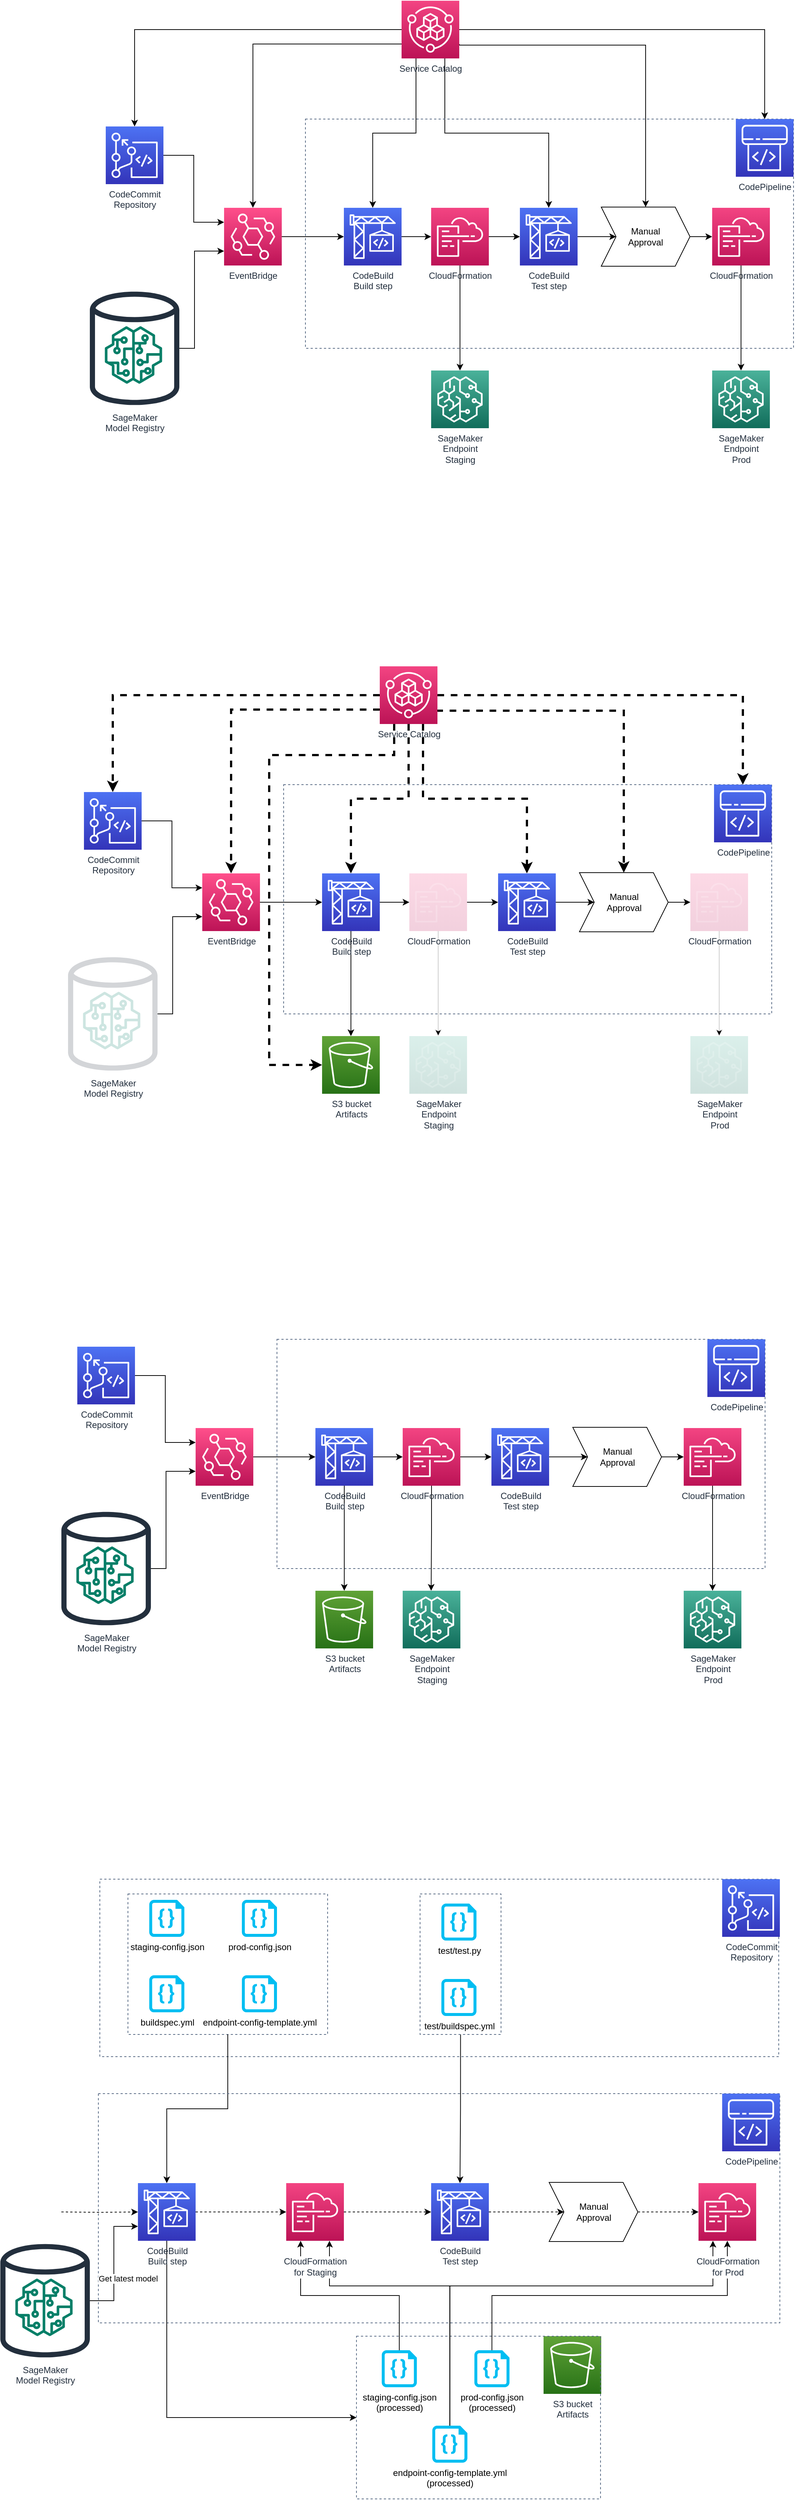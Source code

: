 <mxfile version="15.8.7" type="device"><diagram id="ArWEBw7WCr6PiKj7wO1L" name="Page-1"><mxGraphModel dx="2066" dy="1212" grid="1" gridSize="10" guides="1" tooltips="1" connect="1" arrows="1" fold="1" page="1" pageScale="1" pageWidth="1169" pageHeight="827" math="0" shadow="0"><root><mxCell id="0"/><mxCell id="1" parent="0"/><mxCell id="JREMUKIyCptqQWO65C06-121" value="" style="fillColor=none;strokeColor=#5A6C86;dashed=1;verticalAlign=top;fontStyle=0;fontColor=#5A6C86;" vertex="1" parent="1"><mxGeometry x="152" y="2620" width="918" height="240" as="geometry"/></mxCell><mxCell id="JREMUKIyCptqQWO65C06-132" value="" style="fillColor=none;strokeColor=#5A6C86;dashed=1;verticalAlign=top;fontStyle=0;fontColor=#5A6C86;" vertex="1" parent="1"><mxGeometry x="190" y="2640" width="270" height="190" as="geometry"/></mxCell><mxCell id="JREMUKIyCptqQWO65C06-129" style="edgeStyle=orthogonalEdgeStyle;rounded=0;orthogonalLoop=1;jettySize=auto;html=1;entryX=0.5;entryY=0;entryDx=0;entryDy=0;entryPerimeter=0;strokeWidth=1;exitX=0.5;exitY=1;exitDx=0;exitDy=0;" edge="1" parent="1" source="JREMUKIyCptqQWO65C06-132" target="JREMUKIyCptqQWO65C06-105"><mxGeometry relative="1" as="geometry"><mxPoint x="321.5" y="2770" as="sourcePoint"/></mxGeometry></mxCell><mxCell id="JREMUKIyCptqQWO65C06-101" value="" style="fillColor=none;strokeColor=#5A6C86;dashed=1;verticalAlign=top;fontStyle=0;fontColor=#5A6C86;" vertex="1" parent="1"><mxGeometry x="150" y="2910" width="921.52" height="310" as="geometry"/></mxCell><mxCell id="JREMUKIyCptqQWO65C06-15" style="edgeStyle=orthogonalEdgeStyle;rounded=0;orthogonalLoop=1;jettySize=auto;html=1;" edge="1" parent="1" source="JREMUKIyCptqQWO65C06-1" target="JREMUKIyCptqQWO65C06-2"><mxGeometry relative="1" as="geometry"/></mxCell><mxCell id="JREMUKIyCptqQWO65C06-16" style="edgeStyle=orthogonalEdgeStyle;rounded=0;orthogonalLoop=1;jettySize=auto;html=1;exitX=0;exitY=0.75;exitDx=0;exitDy=0;exitPerimeter=0;" edge="1" parent="1" source="JREMUKIyCptqQWO65C06-1" target="JREMUKIyCptqQWO65C06-3"><mxGeometry relative="1" as="geometry"/></mxCell><mxCell id="JREMUKIyCptqQWO65C06-17" style="edgeStyle=orthogonalEdgeStyle;rounded=0;orthogonalLoop=1;jettySize=auto;html=1;exitX=0.25;exitY=1;exitDx=0;exitDy=0;exitPerimeter=0;" edge="1" parent="1" source="JREMUKIyCptqQWO65C06-1" target="JREMUKIyCptqQWO65C06-6"><mxGeometry relative="1" as="geometry"/></mxCell><mxCell id="JREMUKIyCptqQWO65C06-18" style="edgeStyle=orthogonalEdgeStyle;rounded=0;orthogonalLoop=1;jettySize=auto;html=1;exitX=0.75;exitY=1;exitDx=0;exitDy=0;exitPerimeter=0;" edge="1" parent="1" source="JREMUKIyCptqQWO65C06-1" target="JREMUKIyCptqQWO65C06-14"><mxGeometry relative="1" as="geometry"/></mxCell><mxCell id="JREMUKIyCptqQWO65C06-19" style="edgeStyle=orthogonalEdgeStyle;rounded=0;orthogonalLoop=1;jettySize=auto;html=1;exitX=1;exitY=0.75;exitDx=0;exitDy=0;exitPerimeter=0;" edge="1" parent="1" source="JREMUKIyCptqQWO65C06-1" target="JREMUKIyCptqQWO65C06-8"><mxGeometry relative="1" as="geometry"><Array as="points"><mxPoint x="638" y="140"/><mxPoint x="890" y="140"/></Array></mxGeometry></mxCell><mxCell id="JREMUKIyCptqQWO65C06-21" style="edgeStyle=orthogonalEdgeStyle;rounded=0;orthogonalLoop=1;jettySize=auto;html=1;exitX=1;exitY=0.5;exitDx=0;exitDy=0;exitPerimeter=0;entryX=0.5;entryY=0;entryDx=0;entryDy=0;entryPerimeter=0;" edge="1" parent="1" source="JREMUKIyCptqQWO65C06-1" target="JREMUKIyCptqQWO65C06-5"><mxGeometry relative="1" as="geometry"/></mxCell><mxCell id="JREMUKIyCptqQWO65C06-1" value="Service Catalog" style="sketch=0;points=[[0,0,0],[0.25,0,0],[0.5,0,0],[0.75,0,0],[1,0,0],[0,1,0],[0.25,1,0],[0.5,1,0],[0.75,1,0],[1,1,0],[0,0.25,0],[0,0.5,0],[0,0.75,0],[1,0.25,0],[1,0.5,0],[1,0.75,0]];points=[[0,0,0],[0.25,0,0],[0.5,0,0],[0.75,0,0],[1,0,0],[0,1,0],[0.25,1,0],[0.5,1,0],[0.75,1,0],[1,1,0],[0,0.25,0],[0,0.5,0],[0,0.75,0],[1,0.25,0],[1,0.5,0],[1,0.75,0]];outlineConnect=0;fontColor=#232F3E;gradientColor=#F34482;gradientDirection=north;fillColor=#BC1356;strokeColor=#ffffff;dashed=0;verticalLabelPosition=bottom;verticalAlign=top;align=center;html=1;fontSize=12;fontStyle=0;aspect=fixed;shape=mxgraph.aws4.resourceIcon;resIcon=mxgraph.aws4.service_catalog;" vertex="1" parent="1"><mxGeometry x="560" y="80" width="78" height="78" as="geometry"/></mxCell><mxCell id="JREMUKIyCptqQWO65C06-22" style="edgeStyle=orthogonalEdgeStyle;rounded=0;orthogonalLoop=1;jettySize=auto;html=1;entryX=0;entryY=0.25;entryDx=0;entryDy=0;entryPerimeter=0;" edge="1" parent="1" source="JREMUKIyCptqQWO65C06-2" target="JREMUKIyCptqQWO65C06-3"><mxGeometry relative="1" as="geometry"/></mxCell><mxCell id="JREMUKIyCptqQWO65C06-2" value="CodeCommit&lt;br&gt;Repository&lt;br&gt;" style="sketch=0;points=[[0,0,0],[0.25,0,0],[0.5,0,0],[0.75,0,0],[1,0,0],[0,1,0],[0.25,1,0],[0.5,1,0],[0.75,1,0],[1,1,0],[0,0.25,0],[0,0.5,0],[0,0.75,0],[1,0.25,0],[1,0.5,0],[1,0.75,0]];outlineConnect=0;fontColor=#232F3E;gradientColor=#4D72F3;gradientDirection=north;fillColor=#3334B9;strokeColor=#ffffff;dashed=0;verticalLabelPosition=bottom;verticalAlign=top;align=center;html=1;fontSize=12;fontStyle=0;aspect=fixed;shape=mxgraph.aws4.resourceIcon;resIcon=mxgraph.aws4.codecommit;" vertex="1" parent="1"><mxGeometry x="160" y="250" width="78" height="78" as="geometry"/></mxCell><mxCell id="JREMUKIyCptqQWO65C06-24" style="edgeStyle=orthogonalEdgeStyle;rounded=0;orthogonalLoop=1;jettySize=auto;html=1;" edge="1" parent="1" source="JREMUKIyCptqQWO65C06-3" target="JREMUKIyCptqQWO65C06-6"><mxGeometry relative="1" as="geometry"/></mxCell><mxCell id="JREMUKIyCptqQWO65C06-3" value="EventBridge" style="sketch=0;points=[[0,0,0],[0.25,0,0],[0.5,0,0],[0.75,0,0],[1,0,0],[0,1,0],[0.25,1,0],[0.5,1,0],[0.75,1,0],[1,1,0],[0,0.25,0],[0,0.5,0],[0,0.75,0],[1,0.25,0],[1,0.5,0],[1,0.75,0]];outlineConnect=0;fontColor=#232F3E;gradientColor=#FF4F8B;gradientDirection=north;fillColor=#BC1356;strokeColor=#ffffff;dashed=0;verticalLabelPosition=bottom;verticalAlign=top;align=center;html=1;fontSize=12;fontStyle=0;aspect=fixed;shape=mxgraph.aws4.resourceIcon;resIcon=mxgraph.aws4.eventbridge;" vertex="1" parent="1"><mxGeometry x="320" y="360" width="78" height="78" as="geometry"/></mxCell><mxCell id="JREMUKIyCptqQWO65C06-4" value="" style="fillColor=none;strokeColor=#5A6C86;dashed=1;verticalAlign=top;fontStyle=0;fontColor=#5A6C86;" vertex="1" parent="1"><mxGeometry x="430" y="240" width="660" height="310" as="geometry"/></mxCell><mxCell id="JREMUKIyCptqQWO65C06-5" value="CodePipeline" style="sketch=0;points=[[0,0,0],[0.25,0,0],[0.5,0,0],[0.75,0,0],[1,0,0],[0,1,0],[0.25,1,0],[0.5,1,0],[0.75,1,0],[1,1,0],[0,0.25,0],[0,0.5,0],[0,0.75,0],[1,0.25,0],[1,0.5,0],[1,0.75,0]];outlineConnect=0;fontColor=#232F3E;gradientColor=#4D72F3;gradientDirection=north;fillColor=#3334B9;strokeColor=#ffffff;dashed=0;verticalLabelPosition=bottom;verticalAlign=top;align=center;html=1;fontSize=12;fontStyle=0;aspect=fixed;shape=mxgraph.aws4.resourceIcon;resIcon=mxgraph.aws4.codepipeline;" vertex="1" parent="1"><mxGeometry x="1012" y="240" width="78" height="78" as="geometry"/></mxCell><mxCell id="JREMUKIyCptqQWO65C06-25" style="edgeStyle=orthogonalEdgeStyle;rounded=0;orthogonalLoop=1;jettySize=auto;html=1;exitX=1;exitY=0.5;exitDx=0;exitDy=0;exitPerimeter=0;entryX=0;entryY=0.5;entryDx=0;entryDy=0;entryPerimeter=0;" edge="1" parent="1" source="JREMUKIyCptqQWO65C06-6" target="JREMUKIyCptqQWO65C06-7"><mxGeometry relative="1" as="geometry"/></mxCell><mxCell id="JREMUKIyCptqQWO65C06-6" value="CodeBuild&lt;br&gt;Build step" style="sketch=0;points=[[0,0,0],[0.25,0,0],[0.5,0,0],[0.75,0,0],[1,0,0],[0,1,0],[0.25,1,0],[0.5,1,0],[0.75,1,0],[1,1,0],[0,0.25,0],[0,0.5,0],[0,0.75,0],[1,0.25,0],[1,0.5,0],[1,0.75,0]];outlineConnect=0;fontColor=#232F3E;gradientColor=#4D72F3;gradientDirection=north;fillColor=#3334B9;strokeColor=#ffffff;dashed=0;verticalLabelPosition=bottom;verticalAlign=top;align=center;html=1;fontSize=12;fontStyle=0;aspect=fixed;shape=mxgraph.aws4.resourceIcon;resIcon=mxgraph.aws4.codebuild;" vertex="1" parent="1"><mxGeometry x="482" y="360" width="78" height="78" as="geometry"/></mxCell><mxCell id="JREMUKIyCptqQWO65C06-26" style="edgeStyle=orthogonalEdgeStyle;rounded=0;orthogonalLoop=1;jettySize=auto;html=1;" edge="1" parent="1" source="JREMUKIyCptqQWO65C06-7" target="JREMUKIyCptqQWO65C06-14"><mxGeometry relative="1" as="geometry"/></mxCell><mxCell id="JREMUKIyCptqQWO65C06-29" style="edgeStyle=orthogonalEdgeStyle;rounded=0;orthogonalLoop=1;jettySize=auto;html=1;" edge="1" parent="1" source="JREMUKIyCptqQWO65C06-7" target="JREMUKIyCptqQWO65C06-10"><mxGeometry relative="1" as="geometry"/></mxCell><mxCell id="JREMUKIyCptqQWO65C06-7" value="CloudFormation" style="sketch=0;points=[[0,0,0],[0.25,0,0],[0.5,0,0],[0.75,0,0],[1,0,0],[0,1,0],[0.25,1,0],[0.5,1,0],[0.75,1,0],[1,1,0],[0,0.25,0],[0,0.5,0],[0,0.75,0],[1,0.25,0],[1,0.5,0],[1,0.75,0]];points=[[0,0,0],[0.25,0,0],[0.5,0,0],[0.75,0,0],[1,0,0],[0,1,0],[0.25,1,0],[0.5,1,0],[0.75,1,0],[1,1,0],[0,0.25,0],[0,0.5,0],[0,0.75,0],[1,0.25,0],[1,0.5,0],[1,0.75,0]];outlineConnect=0;fontColor=#232F3E;gradientColor=#F34482;gradientDirection=north;fillColor=#BC1356;strokeColor=#ffffff;dashed=0;verticalLabelPosition=bottom;verticalAlign=top;align=center;html=1;fontSize=12;fontStyle=0;aspect=fixed;shape=mxgraph.aws4.resourceIcon;resIcon=mxgraph.aws4.cloudformation;" vertex="1" parent="1"><mxGeometry x="600" y="360" width="78" height="78" as="geometry"/></mxCell><mxCell id="JREMUKIyCptqQWO65C06-28" style="edgeStyle=orthogonalEdgeStyle;rounded=0;orthogonalLoop=1;jettySize=auto;html=1;exitX=1;exitY=0.5;exitDx=0;exitDy=0;" edge="1" parent="1" source="JREMUKIyCptqQWO65C06-8" target="JREMUKIyCptqQWO65C06-9"><mxGeometry relative="1" as="geometry"/></mxCell><mxCell id="JREMUKIyCptqQWO65C06-8" value="Manual&lt;br&gt;Approval" style="shape=step;perimeter=stepPerimeter;whiteSpace=wrap;html=1;fixedSize=1;" vertex="1" parent="1"><mxGeometry x="830" y="359" width="120" height="80" as="geometry"/></mxCell><mxCell id="JREMUKIyCptqQWO65C06-30" style="edgeStyle=orthogonalEdgeStyle;rounded=0;orthogonalLoop=1;jettySize=auto;html=1;exitX=0.5;exitY=1;exitDx=0;exitDy=0;exitPerimeter=0;" edge="1" parent="1" source="JREMUKIyCptqQWO65C06-9" target="JREMUKIyCptqQWO65C06-11"><mxGeometry relative="1" as="geometry"/></mxCell><mxCell id="JREMUKIyCptqQWO65C06-9" value="CloudFormation" style="sketch=0;points=[[0,0,0],[0.25,0,0],[0.5,0,0],[0.75,0,0],[1,0,0],[0,1,0],[0.25,1,0],[0.5,1,0],[0.75,1,0],[1,1,0],[0,0.25,0],[0,0.5,0],[0,0.75,0],[1,0.25,0],[1,0.5,0],[1,0.75,0]];points=[[0,0,0],[0.25,0,0],[0.5,0,0],[0.75,0,0],[1,0,0],[0,1,0],[0.25,1,0],[0.5,1,0],[0.75,1,0],[1,1,0],[0,0.25,0],[0,0.5,0],[0,0.75,0],[1,0.25,0],[1,0.5,0],[1,0.75,0]];outlineConnect=0;fontColor=#232F3E;gradientColor=#F34482;gradientDirection=north;fillColor=#BC1356;strokeColor=#ffffff;dashed=0;verticalLabelPosition=bottom;verticalAlign=top;align=center;html=1;fontSize=12;fontStyle=0;aspect=fixed;shape=mxgraph.aws4.resourceIcon;resIcon=mxgraph.aws4.cloudformation;" vertex="1" parent="1"><mxGeometry x="980" y="360" width="78" height="78" as="geometry"/></mxCell><mxCell id="JREMUKIyCptqQWO65C06-10" value="SageMaker&lt;br&gt;Endpoint&lt;br&gt;Staging" style="sketch=0;points=[[0,0,0],[0.25,0,0],[0.5,0,0],[0.75,0,0],[1,0,0],[0,1,0],[0.25,1,0],[0.5,1,0],[0.75,1,0],[1,1,0],[0,0.25,0],[0,0.5,0],[0,0.75,0],[1,0.25,0],[1,0.5,0],[1,0.75,0]];outlineConnect=0;fontColor=#232F3E;gradientColor=#4AB29A;gradientDirection=north;fillColor=#116D5B;strokeColor=#ffffff;dashed=0;verticalLabelPosition=bottom;verticalAlign=top;align=center;html=1;fontSize=12;fontStyle=0;aspect=fixed;shape=mxgraph.aws4.resourceIcon;resIcon=mxgraph.aws4.sagemaker;" vertex="1" parent="1"><mxGeometry x="600" y="580" width="78" height="78" as="geometry"/></mxCell><mxCell id="JREMUKIyCptqQWO65C06-11" value="SageMaker&lt;br&gt;Endpoint&lt;br&gt;Prod" style="sketch=0;points=[[0,0,0],[0.25,0,0],[0.5,0,0],[0.75,0,0],[1,0,0],[0,1,0],[0.25,1,0],[0.5,1,0],[0.75,1,0],[1,1,0],[0,0.25,0],[0,0.5,0],[0,0.75,0],[1,0.25,0],[1,0.5,0],[1,0.75,0]];outlineConnect=0;fontColor=#232F3E;gradientColor=#4AB29A;gradientDirection=north;fillColor=#116D5B;strokeColor=#ffffff;dashed=0;verticalLabelPosition=bottom;verticalAlign=top;align=center;html=1;fontSize=12;fontStyle=0;aspect=fixed;shape=mxgraph.aws4.resourceIcon;resIcon=mxgraph.aws4.sagemaker;" vertex="1" parent="1"><mxGeometry x="980" y="580" width="78" height="78" as="geometry"/></mxCell><mxCell id="JREMUKIyCptqQWO65C06-23" style="edgeStyle=orthogonalEdgeStyle;rounded=0;orthogonalLoop=1;jettySize=auto;html=1;entryX=0;entryY=0.75;entryDx=0;entryDy=0;entryPerimeter=0;" edge="1" parent="1" source="JREMUKIyCptqQWO65C06-12" target="JREMUKIyCptqQWO65C06-3"><mxGeometry relative="1" as="geometry"><Array as="points"><mxPoint x="280" y="550"/><mxPoint x="280" y="419"/></Array></mxGeometry></mxCell><mxCell id="JREMUKIyCptqQWO65C06-12" value="SageMaker&lt;br&gt;Model Registry" style="sketch=0;outlineConnect=0;fontColor=#232F3E;gradientColor=none;fillColor=#232F3D;strokeColor=none;dashed=0;verticalLabelPosition=bottom;verticalAlign=top;align=center;html=1;fontSize=12;fontStyle=0;aspect=fixed;pointerEvents=1;shape=mxgraph.aws4.generic_database;" vertex="1" parent="1"><mxGeometry x="138.48" y="470" width="121.03" height="160" as="geometry"/></mxCell><mxCell id="JREMUKIyCptqQWO65C06-13" value="" style="sketch=0;outlineConnect=0;fontColor=#232F3E;gradientColor=none;fillColor=#067F68;strokeColor=none;dashed=0;verticalLabelPosition=bottom;verticalAlign=top;align=center;html=1;fontSize=12;fontStyle=0;aspect=fixed;pointerEvents=1;shape=mxgraph.aws4.sagemaker_model;" vertex="1" parent="1"><mxGeometry x="158.48" y="520" width="78" height="78" as="geometry"/></mxCell><mxCell id="JREMUKIyCptqQWO65C06-27" style="edgeStyle=orthogonalEdgeStyle;rounded=0;orthogonalLoop=1;jettySize=auto;html=1;" edge="1" parent="1" source="JREMUKIyCptqQWO65C06-14" target="JREMUKIyCptqQWO65C06-8"><mxGeometry relative="1" as="geometry"/></mxCell><mxCell id="JREMUKIyCptqQWO65C06-14" value="CodeBuild&lt;br&gt;Test step" style="sketch=0;points=[[0,0,0],[0.25,0,0],[0.5,0,0],[0.75,0,0],[1,0,0],[0,1,0],[0.25,1,0],[0.5,1,0],[0.75,1,0],[1,1,0],[0,0.25,0],[0,0.5,0],[0,0.75,0],[1,0.25,0],[1,0.5,0],[1,0.75,0]];outlineConnect=0;fontColor=#232F3E;gradientColor=#4D72F3;gradientDirection=north;fillColor=#3334B9;strokeColor=#ffffff;dashed=0;verticalLabelPosition=bottom;verticalAlign=top;align=center;html=1;fontSize=12;fontStyle=0;aspect=fixed;shape=mxgraph.aws4.resourceIcon;resIcon=mxgraph.aws4.codebuild;" vertex="1" parent="1"><mxGeometry x="720" y="360" width="78" height="78" as="geometry"/></mxCell><mxCell id="JREMUKIyCptqQWO65C06-31" style="edgeStyle=orthogonalEdgeStyle;rounded=0;orthogonalLoop=1;jettySize=auto;html=1;dashed=1;strokeWidth=3;" edge="1" parent="1" source="JREMUKIyCptqQWO65C06-37" target="JREMUKIyCptqQWO65C06-39"><mxGeometry relative="1" as="geometry"/></mxCell><mxCell id="JREMUKIyCptqQWO65C06-32" style="edgeStyle=orthogonalEdgeStyle;rounded=0;orthogonalLoop=1;jettySize=auto;html=1;exitX=0;exitY=0.75;exitDx=0;exitDy=0;exitPerimeter=0;dashed=1;strokeWidth=3;" edge="1" parent="1" source="JREMUKIyCptqQWO65C06-37" target="JREMUKIyCptqQWO65C06-41"><mxGeometry relative="1" as="geometry"/></mxCell><mxCell id="JREMUKIyCptqQWO65C06-33" style="edgeStyle=orthogonalEdgeStyle;rounded=0;orthogonalLoop=1;jettySize=auto;html=1;exitX=0.5;exitY=1;exitDx=0;exitDy=0;exitPerimeter=0;dashed=1;strokeWidth=3;" edge="1" parent="1" source="JREMUKIyCptqQWO65C06-37" target="JREMUKIyCptqQWO65C06-45"><mxGeometry relative="1" as="geometry"/></mxCell><mxCell id="JREMUKIyCptqQWO65C06-34" style="edgeStyle=orthogonalEdgeStyle;rounded=0;orthogonalLoop=1;jettySize=auto;html=1;exitX=0.75;exitY=1;exitDx=0;exitDy=0;exitPerimeter=0;dashed=1;strokeWidth=3;" edge="1" parent="1" source="JREMUKIyCptqQWO65C06-37" target="JREMUKIyCptqQWO65C06-59"><mxGeometry relative="1" as="geometry"/></mxCell><mxCell id="JREMUKIyCptqQWO65C06-35" style="edgeStyle=orthogonalEdgeStyle;rounded=0;orthogonalLoop=1;jettySize=auto;html=1;exitX=1;exitY=0.75;exitDx=0;exitDy=0;exitPerimeter=0;dashed=1;strokeWidth=3;" edge="1" parent="1" source="JREMUKIyCptqQWO65C06-37" target="JREMUKIyCptqQWO65C06-50"><mxGeometry relative="1" as="geometry"><Array as="points"><mxPoint x="608.52" y="1040"/><mxPoint x="860.52" y="1040"/></Array></mxGeometry></mxCell><mxCell id="JREMUKIyCptqQWO65C06-36" style="edgeStyle=orthogonalEdgeStyle;rounded=0;orthogonalLoop=1;jettySize=auto;html=1;exitX=1;exitY=0.5;exitDx=0;exitDy=0;exitPerimeter=0;entryX=0.5;entryY=0;entryDx=0;entryDy=0;entryPerimeter=0;dashed=1;strokeWidth=3;" edge="1" parent="1" source="JREMUKIyCptqQWO65C06-37" target="JREMUKIyCptqQWO65C06-43"><mxGeometry relative="1" as="geometry"/></mxCell><mxCell id="JREMUKIyCptqQWO65C06-61" style="edgeStyle=orthogonalEdgeStyle;rounded=0;orthogonalLoop=1;jettySize=auto;html=1;exitX=0.25;exitY=1;exitDx=0;exitDy=0;exitPerimeter=0;entryX=0;entryY=0.5;entryDx=0;entryDy=0;entryPerimeter=0;dashed=1;strokeWidth=3;" edge="1" parent="1" source="JREMUKIyCptqQWO65C06-37" target="JREMUKIyCptqQWO65C06-60"><mxGeometry relative="1" as="geometry"><Array as="points"><mxPoint x="550" y="1100"/><mxPoint x="381" y="1100"/><mxPoint x="381" y="1519"/></Array></mxGeometry></mxCell><mxCell id="JREMUKIyCptqQWO65C06-37" value="Service Catalog" style="sketch=0;points=[[0,0,0],[0.25,0,0],[0.5,0,0],[0.75,0,0],[1,0,0],[0,1,0],[0.25,1,0],[0.5,1,0],[0.75,1,0],[1,1,0],[0,0.25,0],[0,0.5,0],[0,0.75,0],[1,0.25,0],[1,0.5,0],[1,0.75,0]];points=[[0,0,0],[0.25,0,0],[0.5,0,0],[0.75,0,0],[1,0,0],[0,1,0],[0.25,1,0],[0.5,1,0],[0.75,1,0],[1,1,0],[0,0.25,0],[0,0.5,0],[0,0.75,0],[1,0.25,0],[1,0.5,0],[1,0.75,0]];outlineConnect=0;fontColor=#232F3E;gradientColor=#F34482;gradientDirection=north;fillColor=#BC1356;strokeColor=#ffffff;dashed=0;verticalLabelPosition=bottom;verticalAlign=top;align=center;html=1;fontSize=12;fontStyle=0;aspect=fixed;shape=mxgraph.aws4.resourceIcon;resIcon=mxgraph.aws4.service_catalog;" vertex="1" parent="1"><mxGeometry x="530.52" y="980" width="78" height="78" as="geometry"/></mxCell><mxCell id="JREMUKIyCptqQWO65C06-38" style="edgeStyle=orthogonalEdgeStyle;rounded=0;orthogonalLoop=1;jettySize=auto;html=1;entryX=0;entryY=0.25;entryDx=0;entryDy=0;entryPerimeter=0;" edge="1" parent="1" source="JREMUKIyCptqQWO65C06-39" target="JREMUKIyCptqQWO65C06-41"><mxGeometry relative="1" as="geometry"/></mxCell><mxCell id="JREMUKIyCptqQWO65C06-39" value="CodeCommit&lt;br&gt;Repository&lt;br&gt;" style="sketch=0;points=[[0,0,0],[0.25,0,0],[0.5,0,0],[0.75,0,0],[1,0,0],[0,1,0],[0.25,1,0],[0.5,1,0],[0.75,1,0],[1,1,0],[0,0.25,0],[0,0.5,0],[0,0.75,0],[1,0.25,0],[1,0.5,0],[1,0.75,0]];outlineConnect=0;fontColor=#232F3E;gradientColor=#4D72F3;gradientDirection=north;fillColor=#3334B9;strokeColor=#ffffff;dashed=0;verticalLabelPosition=bottom;verticalAlign=top;align=center;html=1;fontSize=12;fontStyle=0;aspect=fixed;shape=mxgraph.aws4.resourceIcon;resIcon=mxgraph.aws4.codecommit;" vertex="1" parent="1"><mxGeometry x="130.52" y="1150" width="78" height="78" as="geometry"/></mxCell><mxCell id="JREMUKIyCptqQWO65C06-40" style="edgeStyle=orthogonalEdgeStyle;rounded=0;orthogonalLoop=1;jettySize=auto;html=1;" edge="1" parent="1" source="JREMUKIyCptqQWO65C06-41" target="JREMUKIyCptqQWO65C06-45"><mxGeometry relative="1" as="geometry"/></mxCell><mxCell id="JREMUKIyCptqQWO65C06-41" value="EventBridge" style="sketch=0;points=[[0,0,0],[0.25,0,0],[0.5,0,0],[0.75,0,0],[1,0,0],[0,1,0],[0.25,1,0],[0.5,1,0],[0.75,1,0],[1,1,0],[0,0.25,0],[0,0.5,0],[0,0.75,0],[1,0.25,0],[1,0.5,0],[1,0.75,0]];outlineConnect=0;fontColor=#232F3E;gradientColor=#FF4F8B;gradientDirection=north;fillColor=#BC1356;strokeColor=#ffffff;dashed=0;verticalLabelPosition=bottom;verticalAlign=top;align=center;html=1;fontSize=12;fontStyle=0;aspect=fixed;shape=mxgraph.aws4.resourceIcon;resIcon=mxgraph.aws4.eventbridge;" vertex="1" parent="1"><mxGeometry x="290.52" y="1260" width="78" height="78" as="geometry"/></mxCell><mxCell id="JREMUKIyCptqQWO65C06-42" value="" style="fillColor=none;strokeColor=#5A6C86;dashed=1;verticalAlign=top;fontStyle=0;fontColor=#5A6C86;" vertex="1" parent="1"><mxGeometry x="400.52" y="1140" width="660" height="310" as="geometry"/></mxCell><mxCell id="JREMUKIyCptqQWO65C06-43" value="CodePipeline" style="sketch=0;points=[[0,0,0],[0.25,0,0],[0.5,0,0],[0.75,0,0],[1,0,0],[0,1,0],[0.25,1,0],[0.5,1,0],[0.75,1,0],[1,1,0],[0,0.25,0],[0,0.5,0],[0,0.75,0],[1,0.25,0],[1,0.5,0],[1,0.75,0]];outlineConnect=0;fontColor=#232F3E;gradientColor=#4D72F3;gradientDirection=north;fillColor=#3334B9;strokeColor=#ffffff;dashed=0;verticalLabelPosition=bottom;verticalAlign=top;align=center;html=1;fontSize=12;fontStyle=0;aspect=fixed;shape=mxgraph.aws4.resourceIcon;resIcon=mxgraph.aws4.codepipeline;" vertex="1" parent="1"><mxGeometry x="982.52" y="1140" width="78" height="78" as="geometry"/></mxCell><mxCell id="JREMUKIyCptqQWO65C06-44" style="edgeStyle=orthogonalEdgeStyle;rounded=0;orthogonalLoop=1;jettySize=auto;html=1;exitX=1;exitY=0.5;exitDx=0;exitDy=0;exitPerimeter=0;entryX=0;entryY=0.5;entryDx=0;entryDy=0;entryPerimeter=0;" edge="1" parent="1" source="JREMUKIyCptqQWO65C06-45" target="JREMUKIyCptqQWO65C06-48"><mxGeometry relative="1" as="geometry"/></mxCell><mxCell id="JREMUKIyCptqQWO65C06-62" style="edgeStyle=orthogonalEdgeStyle;rounded=0;orthogonalLoop=1;jettySize=auto;html=1;exitX=0.5;exitY=1;exitDx=0;exitDy=0;exitPerimeter=0;strokeWidth=1;" edge="1" parent="1" source="JREMUKIyCptqQWO65C06-45" target="JREMUKIyCptqQWO65C06-60"><mxGeometry relative="1" as="geometry"/></mxCell><mxCell id="JREMUKIyCptqQWO65C06-45" value="CodeBuild&lt;br&gt;Build step" style="sketch=0;points=[[0,0,0],[0.25,0,0],[0.5,0,0],[0.75,0,0],[1,0,0],[0,1,0],[0.25,1,0],[0.5,1,0],[0.75,1,0],[1,1,0],[0,0.25,0],[0,0.5,0],[0,0.75,0],[1,0.25,0],[1,0.5,0],[1,0.75,0]];outlineConnect=0;fontColor=#232F3E;gradientColor=#4D72F3;gradientDirection=north;fillColor=#3334B9;strokeColor=#ffffff;dashed=0;verticalLabelPosition=bottom;verticalAlign=top;align=center;html=1;fontSize=12;fontStyle=0;aspect=fixed;shape=mxgraph.aws4.resourceIcon;resIcon=mxgraph.aws4.codebuild;" vertex="1" parent="1"><mxGeometry x="452.52" y="1260" width="78" height="78" as="geometry"/></mxCell><mxCell id="JREMUKIyCptqQWO65C06-46" style="edgeStyle=orthogonalEdgeStyle;rounded=0;orthogonalLoop=1;jettySize=auto;html=1;" edge="1" parent="1" source="JREMUKIyCptqQWO65C06-48" target="JREMUKIyCptqQWO65C06-59"><mxGeometry relative="1" as="geometry"/></mxCell><mxCell id="JREMUKIyCptqQWO65C06-47" style="edgeStyle=orthogonalEdgeStyle;rounded=0;orthogonalLoop=1;jettySize=auto;html=1;fillOpacity=100;strokeOpacity=20;" edge="1" parent="1" source="JREMUKIyCptqQWO65C06-48" target="JREMUKIyCptqQWO65C06-53"><mxGeometry relative="1" as="geometry"/></mxCell><mxCell id="JREMUKIyCptqQWO65C06-48" value="CloudFormation" style="sketch=0;points=[[0,0,0],[0.25,0,0],[0.5,0,0],[0.75,0,0],[1,0,0],[0,1,0],[0.25,1,0],[0.5,1,0],[0.75,1,0],[1,1,0],[0,0.25,0],[0,0.5,0],[0,0.75,0],[1,0.25,0],[1,0.5,0],[1,0.75,0]];points=[[0,0,0],[0.25,0,0],[0.5,0,0],[0.75,0,0],[1,0,0],[0,1,0],[0.25,1,0],[0.5,1,0],[0.75,1,0],[1,1,0],[0,0.25,0],[0,0.5,0],[0,0.75,0],[1,0.25,0],[1,0.5,0],[1,0.75,0]];outlineConnect=0;fontColor=#232F3E;gradientColor=#F34482;gradientDirection=north;fillColor=#BC1356;strokeColor=#ffffff;dashed=0;verticalLabelPosition=bottom;verticalAlign=top;align=center;html=1;fontSize=12;fontStyle=0;aspect=fixed;shape=mxgraph.aws4.resourceIcon;resIcon=mxgraph.aws4.cloudformation;fillOpacity=20;strokeOpacity=20;" vertex="1" parent="1"><mxGeometry x="570.52" y="1260" width="78" height="78" as="geometry"/></mxCell><mxCell id="JREMUKIyCptqQWO65C06-49" style="edgeStyle=orthogonalEdgeStyle;rounded=0;orthogonalLoop=1;jettySize=auto;html=1;exitX=1;exitY=0.5;exitDx=0;exitDy=0;" edge="1" parent="1" source="JREMUKIyCptqQWO65C06-50" target="JREMUKIyCptqQWO65C06-52"><mxGeometry relative="1" as="geometry"/></mxCell><mxCell id="JREMUKIyCptqQWO65C06-50" value="Manual&lt;br&gt;Approval" style="shape=step;perimeter=stepPerimeter;whiteSpace=wrap;html=1;fixedSize=1;" vertex="1" parent="1"><mxGeometry x="800.52" y="1259" width="120" height="80" as="geometry"/></mxCell><mxCell id="JREMUKIyCptqQWO65C06-51" style="edgeStyle=orthogonalEdgeStyle;rounded=0;orthogonalLoop=1;jettySize=auto;html=1;exitX=0.5;exitY=1;exitDx=0;exitDy=0;exitPerimeter=0;fillOpacity=100;strokeOpacity=20;" edge="1" parent="1" source="JREMUKIyCptqQWO65C06-52" target="JREMUKIyCptqQWO65C06-54"><mxGeometry relative="1" as="geometry"/></mxCell><mxCell id="JREMUKIyCptqQWO65C06-52" value="CloudFormation" style="sketch=0;points=[[0,0,0],[0.25,0,0],[0.5,0,0],[0.75,0,0],[1,0,0],[0,1,0],[0.25,1,0],[0.5,1,0],[0.75,1,0],[1,1,0],[0,0.25,0],[0,0.5,0],[0,0.75,0],[1,0.25,0],[1,0.5,0],[1,0.75,0]];points=[[0,0,0],[0.25,0,0],[0.5,0,0],[0.75,0,0],[1,0,0],[0,1,0],[0.25,1,0],[0.5,1,0],[0.75,1,0],[1,1,0],[0,0.25,0],[0,0.5,0],[0,0.75,0],[1,0.25,0],[1,0.5,0],[1,0.75,0]];outlineConnect=0;fontColor=#232F3E;gradientColor=#F34482;gradientDirection=north;fillColor=#BC1356;strokeColor=#ffffff;dashed=0;verticalLabelPosition=bottom;verticalAlign=top;align=center;html=1;fontSize=12;fontStyle=0;aspect=fixed;shape=mxgraph.aws4.resourceIcon;resIcon=mxgraph.aws4.cloudformation;fillOpacity=20;strokeOpacity=20;" vertex="1" parent="1"><mxGeometry x="950.52" y="1260" width="78" height="78" as="geometry"/></mxCell><mxCell id="JREMUKIyCptqQWO65C06-53" value="SageMaker&lt;br&gt;Endpoint&lt;br&gt;Staging" style="sketch=0;points=[[0,0,0],[0.25,0,0],[0.5,0,0],[0.75,0,0],[1,0,0],[0,1,0],[0.25,1,0],[0.5,1,0],[0.75,1,0],[1,1,0],[0,0.25,0],[0,0.5,0],[0,0.75,0],[1,0.25,0],[1,0.5,0],[1,0.75,0]];outlineConnect=0;fontColor=#232F3E;gradientColor=#4AB29A;gradientDirection=north;fillColor=#116D5B;strokeColor=#ffffff;dashed=0;verticalLabelPosition=bottom;verticalAlign=top;align=center;html=1;fontSize=12;fontStyle=0;aspect=fixed;shape=mxgraph.aws4.resourceIcon;resIcon=mxgraph.aws4.sagemaker;fillOpacity=20;strokeOpacity=20;" vertex="1" parent="1"><mxGeometry x="570.52" y="1480" width="78" height="78" as="geometry"/></mxCell><mxCell id="JREMUKIyCptqQWO65C06-54" value="SageMaker&lt;br&gt;Endpoint&lt;br&gt;Prod" style="sketch=0;points=[[0,0,0],[0.25,0,0],[0.5,0,0],[0.75,0,0],[1,0,0],[0,1,0],[0.25,1,0],[0.5,1,0],[0.75,1,0],[1,1,0],[0,0.25,0],[0,0.5,0],[0,0.75,0],[1,0.25,0],[1,0.5,0],[1,0.75,0]];outlineConnect=0;fontColor=#232F3E;gradientColor=#4AB29A;gradientDirection=north;fillColor=#116D5B;strokeColor=#ffffff;dashed=0;verticalLabelPosition=bottom;verticalAlign=top;align=center;html=1;fontSize=12;fontStyle=0;aspect=fixed;shape=mxgraph.aws4.resourceIcon;resIcon=mxgraph.aws4.sagemaker;fillOpacity=20;strokeOpacity=20;" vertex="1" parent="1"><mxGeometry x="950.52" y="1480" width="78" height="78" as="geometry"/></mxCell><mxCell id="JREMUKIyCptqQWO65C06-55" style="edgeStyle=orthogonalEdgeStyle;rounded=0;orthogonalLoop=1;jettySize=auto;html=1;entryX=0;entryY=0.75;entryDx=0;entryDy=0;entryPerimeter=0;" edge="1" parent="1" source="JREMUKIyCptqQWO65C06-56" target="JREMUKIyCptqQWO65C06-41"><mxGeometry relative="1" as="geometry"><Array as="points"><mxPoint x="250.52" y="1450"/><mxPoint x="250.52" y="1319"/></Array></mxGeometry></mxCell><mxCell id="JREMUKIyCptqQWO65C06-56" value="SageMaker&lt;br&gt;Model Registry" style="sketch=0;outlineConnect=0;fontColor=#232F3E;gradientColor=none;fillColor=#232F3D;strokeColor=none;dashed=0;verticalLabelPosition=bottom;verticalAlign=top;align=center;html=1;fontSize=12;fontStyle=0;aspect=fixed;pointerEvents=1;shape=mxgraph.aws4.generic_database;fillOpacity=20;strokeOpacity=20;" vertex="1" parent="1"><mxGeometry x="109" y="1370" width="121.03" height="160" as="geometry"/></mxCell><mxCell id="JREMUKIyCptqQWO65C06-57" value="" style="sketch=0;outlineConnect=0;fontColor=#232F3E;gradientColor=none;fillColor=#067F68;strokeColor=none;dashed=0;verticalLabelPosition=bottom;verticalAlign=top;align=center;html=1;fontSize=12;fontStyle=0;aspect=fixed;pointerEvents=1;shape=mxgraph.aws4.sagemaker_model;fillOpacity=20;strokeOpacity=20;" vertex="1" parent="1"><mxGeometry x="129" y="1420" width="78" height="78" as="geometry"/></mxCell><mxCell id="JREMUKIyCptqQWO65C06-58" style="edgeStyle=orthogonalEdgeStyle;rounded=0;orthogonalLoop=1;jettySize=auto;html=1;" edge="1" parent="1" source="JREMUKIyCptqQWO65C06-59" target="JREMUKIyCptqQWO65C06-50"><mxGeometry relative="1" as="geometry"/></mxCell><mxCell id="JREMUKIyCptqQWO65C06-59" value="CodeBuild&lt;br&gt;Test step" style="sketch=0;points=[[0,0,0],[0.25,0,0],[0.5,0,0],[0.75,0,0],[1,0,0],[0,1,0],[0.25,1,0],[0.5,1,0],[0.75,1,0],[1,1,0],[0,0.25,0],[0,0.5,0],[0,0.75,0],[1,0.25,0],[1,0.5,0],[1,0.75,0]];outlineConnect=0;fontColor=#232F3E;gradientColor=#4D72F3;gradientDirection=north;fillColor=#3334B9;strokeColor=#ffffff;dashed=0;verticalLabelPosition=bottom;verticalAlign=top;align=center;html=1;fontSize=12;fontStyle=0;aspect=fixed;shape=mxgraph.aws4.resourceIcon;resIcon=mxgraph.aws4.codebuild;" vertex="1" parent="1"><mxGeometry x="690.52" y="1260" width="78" height="78" as="geometry"/></mxCell><mxCell id="JREMUKIyCptqQWO65C06-60" value="S3 bucket&lt;br&gt;Artifacts" style="sketch=0;points=[[0,0,0],[0.25,0,0],[0.5,0,0],[0.75,0,0],[1,0,0],[0,1,0],[0.25,1,0],[0.5,1,0],[0.75,1,0],[1,1,0],[0,0.25,0],[0,0.5,0],[0,0.75,0],[1,0.25,0],[1,0.5,0],[1,0.75,0]];outlineConnect=0;fontColor=#232F3E;gradientColor=#60A337;gradientDirection=north;fillColor=#277116;strokeColor=#ffffff;dashed=0;verticalLabelPosition=bottom;verticalAlign=top;align=center;html=1;fontSize=12;fontStyle=0;aspect=fixed;shape=mxgraph.aws4.resourceIcon;resIcon=mxgraph.aws4.s3;" vertex="1" parent="1"><mxGeometry x="452.52" y="1480" width="78" height="78" as="geometry"/></mxCell><mxCell id="JREMUKIyCptqQWO65C06-73" style="edgeStyle=orthogonalEdgeStyle;rounded=0;orthogonalLoop=1;jettySize=auto;html=1;entryX=0;entryY=0.25;entryDx=0;entryDy=0;entryPerimeter=0;" edge="1" parent="1" source="JREMUKIyCptqQWO65C06-74" target="JREMUKIyCptqQWO65C06-76"><mxGeometry relative="1" as="geometry"/></mxCell><mxCell id="JREMUKIyCptqQWO65C06-74" value="CodeCommit&lt;br&gt;Repository&lt;br&gt;" style="sketch=0;points=[[0,0,0],[0.25,0,0],[0.5,0,0],[0.75,0,0],[1,0,0],[0,1,0],[0.25,1,0],[0.5,1,0],[0.75,1,0],[1,1,0],[0,0.25,0],[0,0.5,0],[0,0.75,0],[1,0.25,0],[1,0.5,0],[1,0.75,0]];outlineConnect=0;fontColor=#232F3E;gradientColor=#4D72F3;gradientDirection=north;fillColor=#3334B9;strokeColor=#ffffff;dashed=0;verticalLabelPosition=bottom;verticalAlign=top;align=center;html=1;fontSize=12;fontStyle=0;aspect=fixed;shape=mxgraph.aws4.resourceIcon;resIcon=mxgraph.aws4.codecommit;" vertex="1" parent="1"><mxGeometry x="121.52" y="1900" width="78" height="78" as="geometry"/></mxCell><mxCell id="JREMUKIyCptqQWO65C06-75" style="edgeStyle=orthogonalEdgeStyle;rounded=0;orthogonalLoop=1;jettySize=auto;html=1;" edge="1" parent="1" source="JREMUKIyCptqQWO65C06-76" target="JREMUKIyCptqQWO65C06-81"><mxGeometry relative="1" as="geometry"/></mxCell><mxCell id="JREMUKIyCptqQWO65C06-76" value="EventBridge" style="sketch=0;points=[[0,0,0],[0.25,0,0],[0.5,0,0],[0.75,0,0],[1,0,0],[0,1,0],[0.25,1,0],[0.5,1,0],[0.75,1,0],[1,1,0],[0,0.25,0],[0,0.5,0],[0,0.75,0],[1,0.25,0],[1,0.5,0],[1,0.75,0]];outlineConnect=0;fontColor=#232F3E;gradientColor=#FF4F8B;gradientDirection=north;fillColor=#BC1356;strokeColor=#ffffff;dashed=0;verticalLabelPosition=bottom;verticalAlign=top;align=center;html=1;fontSize=12;fontStyle=0;aspect=fixed;shape=mxgraph.aws4.resourceIcon;resIcon=mxgraph.aws4.eventbridge;" vertex="1" parent="1"><mxGeometry x="281.52" y="2010" width="78" height="78" as="geometry"/></mxCell><mxCell id="JREMUKIyCptqQWO65C06-77" value="" style="fillColor=none;strokeColor=#5A6C86;dashed=1;verticalAlign=top;fontStyle=0;fontColor=#5A6C86;" vertex="1" parent="1"><mxGeometry x="391.52" y="1890" width="660" height="310" as="geometry"/></mxCell><mxCell id="JREMUKIyCptqQWO65C06-78" value="CodePipeline" style="sketch=0;points=[[0,0,0],[0.25,0,0],[0.5,0,0],[0.75,0,0],[1,0,0],[0,1,0],[0.25,1,0],[0.5,1,0],[0.75,1,0],[1,1,0],[0,0.25,0],[0,0.5,0],[0,0.75,0],[1,0.25,0],[1,0.5,0],[1,0.75,0]];outlineConnect=0;fontColor=#232F3E;gradientColor=#4D72F3;gradientDirection=north;fillColor=#3334B9;strokeColor=#ffffff;dashed=0;verticalLabelPosition=bottom;verticalAlign=top;align=center;html=1;fontSize=12;fontStyle=0;aspect=fixed;shape=mxgraph.aws4.resourceIcon;resIcon=mxgraph.aws4.codepipeline;" vertex="1" parent="1"><mxGeometry x="973.52" y="1890" width="78" height="78" as="geometry"/></mxCell><mxCell id="JREMUKIyCptqQWO65C06-79" style="edgeStyle=orthogonalEdgeStyle;rounded=0;orthogonalLoop=1;jettySize=auto;html=1;exitX=1;exitY=0.5;exitDx=0;exitDy=0;exitPerimeter=0;entryX=0;entryY=0.5;entryDx=0;entryDy=0;entryPerimeter=0;" edge="1" parent="1" source="JREMUKIyCptqQWO65C06-81" target="JREMUKIyCptqQWO65C06-84"><mxGeometry relative="1" as="geometry"/></mxCell><mxCell id="JREMUKIyCptqQWO65C06-80" style="edgeStyle=orthogonalEdgeStyle;rounded=0;orthogonalLoop=1;jettySize=auto;html=1;exitX=0.5;exitY=1;exitDx=0;exitDy=0;exitPerimeter=0;strokeWidth=1;" edge="1" parent="1" source="JREMUKIyCptqQWO65C06-81" target="JREMUKIyCptqQWO65C06-96"><mxGeometry relative="1" as="geometry"/></mxCell><mxCell id="JREMUKIyCptqQWO65C06-81" value="CodeBuild&lt;br&gt;Build step" style="sketch=0;points=[[0,0,0],[0.25,0,0],[0.5,0,0],[0.75,0,0],[1,0,0],[0,1,0],[0.25,1,0],[0.5,1,0],[0.75,1,0],[1,1,0],[0,0.25,0],[0,0.5,0],[0,0.75,0],[1,0.25,0],[1,0.5,0],[1,0.75,0]];outlineConnect=0;fontColor=#232F3E;gradientColor=#4D72F3;gradientDirection=north;fillColor=#3334B9;strokeColor=#ffffff;dashed=0;verticalLabelPosition=bottom;verticalAlign=top;align=center;html=1;fontSize=12;fontStyle=0;aspect=fixed;shape=mxgraph.aws4.resourceIcon;resIcon=mxgraph.aws4.codebuild;" vertex="1" parent="1"><mxGeometry x="443.52" y="2010" width="78" height="78" as="geometry"/></mxCell><mxCell id="JREMUKIyCptqQWO65C06-82" style="edgeStyle=orthogonalEdgeStyle;rounded=0;orthogonalLoop=1;jettySize=auto;html=1;" edge="1" parent="1" source="JREMUKIyCptqQWO65C06-84" target="JREMUKIyCptqQWO65C06-95"><mxGeometry relative="1" as="geometry"/></mxCell><mxCell id="JREMUKIyCptqQWO65C06-83" style="edgeStyle=orthogonalEdgeStyle;rounded=0;orthogonalLoop=1;jettySize=auto;html=1;fillOpacity=100;strokeOpacity=100;" edge="1" parent="1" source="JREMUKIyCptqQWO65C06-84" target="JREMUKIyCptqQWO65C06-89"><mxGeometry relative="1" as="geometry"><Array as="points"><mxPoint x="600" y="2150"/><mxPoint x="600" y="2150"/></Array></mxGeometry></mxCell><mxCell id="JREMUKIyCptqQWO65C06-84" value="CloudFormation" style="sketch=0;points=[[0,0,0],[0.25,0,0],[0.5,0,0],[0.75,0,0],[1,0,0],[0,1,0],[0.25,1,0],[0.5,1,0],[0.75,1,0],[1,1,0],[0,0.25,0],[0,0.5,0],[0,0.75,0],[1,0.25,0],[1,0.5,0],[1,0.75,0]];points=[[0,0,0],[0.25,0,0],[0.5,0,0],[0.75,0,0],[1,0,0],[0,1,0],[0.25,1,0],[0.5,1,0],[0.75,1,0],[1,1,0],[0,0.25,0],[0,0.5,0],[0,0.75,0],[1,0.25,0],[1,0.5,0],[1,0.75,0]];outlineConnect=0;fontColor=#232F3E;gradientColor=#F34482;gradientDirection=north;fillColor=#BC1356;strokeColor=#ffffff;dashed=0;verticalLabelPosition=bottom;verticalAlign=top;align=center;html=1;fontSize=12;fontStyle=0;aspect=fixed;shape=mxgraph.aws4.resourceIcon;resIcon=mxgraph.aws4.cloudformation;fillOpacity=100;strokeOpacity=100;" vertex="1" parent="1"><mxGeometry x="561.52" y="2010" width="78" height="78" as="geometry"/></mxCell><mxCell id="JREMUKIyCptqQWO65C06-85" style="edgeStyle=orthogonalEdgeStyle;rounded=0;orthogonalLoop=1;jettySize=auto;html=1;exitX=1;exitY=0.5;exitDx=0;exitDy=0;" edge="1" parent="1" source="JREMUKIyCptqQWO65C06-86" target="JREMUKIyCptqQWO65C06-88"><mxGeometry relative="1" as="geometry"/></mxCell><mxCell id="JREMUKIyCptqQWO65C06-86" value="Manual&lt;br&gt;Approval" style="shape=step;perimeter=stepPerimeter;whiteSpace=wrap;html=1;fixedSize=1;" vertex="1" parent="1"><mxGeometry x="791.52" y="2009" width="120" height="80" as="geometry"/></mxCell><mxCell id="JREMUKIyCptqQWO65C06-87" style="edgeStyle=orthogonalEdgeStyle;rounded=0;orthogonalLoop=1;jettySize=auto;html=1;exitX=0.5;exitY=1;exitDx=0;exitDy=0;exitPerimeter=0;fillOpacity=100;strokeOpacity=100;" edge="1" parent="1" source="JREMUKIyCptqQWO65C06-88" target="JREMUKIyCptqQWO65C06-90"><mxGeometry relative="1" as="geometry"/></mxCell><mxCell id="JREMUKIyCptqQWO65C06-88" value="CloudFormation" style="sketch=0;points=[[0,0,0],[0.25,0,0],[0.5,0,0],[0.75,0,0],[1,0,0],[0,1,0],[0.25,1,0],[0.5,1,0],[0.75,1,0],[1,1,0],[0,0.25,0],[0,0.5,0],[0,0.75,0],[1,0.25,0],[1,0.5,0],[1,0.75,0]];points=[[0,0,0],[0.25,0,0],[0.5,0,0],[0.75,0,0],[1,0,0],[0,1,0],[0.25,1,0],[0.5,1,0],[0.75,1,0],[1,1,0],[0,0.25,0],[0,0.5,0],[0,0.75,0],[1,0.25,0],[1,0.5,0],[1,0.75,0]];outlineConnect=0;fontColor=#232F3E;gradientColor=#F34482;gradientDirection=north;fillColor=#BC1356;strokeColor=#ffffff;dashed=0;verticalLabelPosition=bottom;verticalAlign=top;align=center;html=1;fontSize=12;fontStyle=0;aspect=fixed;shape=mxgraph.aws4.resourceIcon;resIcon=mxgraph.aws4.cloudformation;fillOpacity=100;strokeOpacity=100;" vertex="1" parent="1"><mxGeometry x="941.52" y="2010" width="78" height="78" as="geometry"/></mxCell><mxCell id="JREMUKIyCptqQWO65C06-89" value="SageMaker&lt;br&gt;Endpoint&lt;br&gt;Staging" style="sketch=0;points=[[0,0,0],[0.25,0,0],[0.5,0,0],[0.75,0,0],[1,0,0],[0,1,0],[0.25,1,0],[0.5,1,0],[0.75,1,0],[1,1,0],[0,0.25,0],[0,0.5,0],[0,0.75,0],[1,0.25,0],[1,0.5,0],[1,0.75,0]];outlineConnect=0;fontColor=#232F3E;gradientColor=#4AB29A;gradientDirection=north;fillColor=#116D5B;strokeColor=#ffffff;dashed=0;verticalLabelPosition=bottom;verticalAlign=top;align=center;html=1;fontSize=12;fontStyle=0;aspect=fixed;shape=mxgraph.aws4.resourceIcon;resIcon=mxgraph.aws4.sagemaker;fillOpacity=100;strokeOpacity=100;" vertex="1" parent="1"><mxGeometry x="561.52" y="2230" width="78" height="78" as="geometry"/></mxCell><mxCell id="JREMUKIyCptqQWO65C06-90" value="SageMaker&lt;br&gt;Endpoint&lt;br&gt;Prod" style="sketch=0;points=[[0,0,0],[0.25,0,0],[0.5,0,0],[0.75,0,0],[1,0,0],[0,1,0],[0.25,1,0],[0.5,1,0],[0.75,1,0],[1,1,0],[0,0.25,0],[0,0.5,0],[0,0.75,0],[1,0.25,0],[1,0.5,0],[1,0.75,0]];outlineConnect=0;fontColor=#232F3E;gradientColor=#4AB29A;gradientDirection=north;fillColor=#116D5B;strokeColor=#ffffff;dashed=0;verticalLabelPosition=bottom;verticalAlign=top;align=center;html=1;fontSize=12;fontStyle=0;aspect=fixed;shape=mxgraph.aws4.resourceIcon;resIcon=mxgraph.aws4.sagemaker;fillOpacity=100;strokeOpacity=100;" vertex="1" parent="1"><mxGeometry x="941.52" y="2230" width="78" height="78" as="geometry"/></mxCell><mxCell id="JREMUKIyCptqQWO65C06-91" style="edgeStyle=orthogonalEdgeStyle;rounded=0;orthogonalLoop=1;jettySize=auto;html=1;entryX=0;entryY=0.75;entryDx=0;entryDy=0;entryPerimeter=0;" edge="1" parent="1" source="JREMUKIyCptqQWO65C06-92" target="JREMUKIyCptqQWO65C06-76"><mxGeometry relative="1" as="geometry"><Array as="points"><mxPoint x="241.52" y="2200"/><mxPoint x="241.52" y="2069"/></Array></mxGeometry></mxCell><mxCell id="JREMUKIyCptqQWO65C06-92" value="SageMaker&lt;br&gt;Model Registry" style="sketch=0;outlineConnect=0;fontColor=#232F3E;gradientColor=none;fillColor=#232F3D;strokeColor=none;dashed=0;verticalLabelPosition=bottom;verticalAlign=top;align=center;html=1;fontSize=12;fontStyle=0;aspect=fixed;pointerEvents=1;shape=mxgraph.aws4.generic_database;fillOpacity=100;strokeOpacity=100;" vertex="1" parent="1"><mxGeometry x="100" y="2120" width="121.03" height="160" as="geometry"/></mxCell><mxCell id="JREMUKIyCptqQWO65C06-93" value="" style="sketch=0;outlineConnect=0;fontColor=#232F3E;gradientColor=none;fillColor=#067F68;strokeColor=none;dashed=0;verticalLabelPosition=bottom;verticalAlign=top;align=center;html=1;fontSize=12;fontStyle=0;aspect=fixed;pointerEvents=1;shape=mxgraph.aws4.sagemaker_model;fillOpacity=100;strokeOpacity=100;" vertex="1" parent="1"><mxGeometry x="120" y="2170" width="78" height="78" as="geometry"/></mxCell><mxCell id="JREMUKIyCptqQWO65C06-94" style="edgeStyle=orthogonalEdgeStyle;rounded=0;orthogonalLoop=1;jettySize=auto;html=1;" edge="1" parent="1" source="JREMUKIyCptqQWO65C06-95" target="JREMUKIyCptqQWO65C06-86"><mxGeometry relative="1" as="geometry"/></mxCell><mxCell id="JREMUKIyCptqQWO65C06-95" value="CodeBuild&lt;br&gt;Test step" style="sketch=0;points=[[0,0,0],[0.25,0,0],[0.5,0,0],[0.75,0,0],[1,0,0],[0,1,0],[0.25,1,0],[0.5,1,0],[0.75,1,0],[1,1,0],[0,0.25,0],[0,0.5,0],[0,0.75,0],[1,0.25,0],[1,0.5,0],[1,0.75,0]];outlineConnect=0;fontColor=#232F3E;gradientColor=#4D72F3;gradientDirection=north;fillColor=#3334B9;strokeColor=#ffffff;dashed=0;verticalLabelPosition=bottom;verticalAlign=top;align=center;html=1;fontSize=12;fontStyle=0;aspect=fixed;shape=mxgraph.aws4.resourceIcon;resIcon=mxgraph.aws4.codebuild;" vertex="1" parent="1"><mxGeometry x="681.52" y="2010" width="78" height="78" as="geometry"/></mxCell><mxCell id="JREMUKIyCptqQWO65C06-96" value="S3 bucket&lt;br&gt;Artifacts" style="sketch=0;points=[[0,0,0],[0.25,0,0],[0.5,0,0],[0.75,0,0],[1,0,0],[0,1,0],[0.25,1,0],[0.5,1,0],[0.75,1,0],[1,1,0],[0,0.25,0],[0,0.5,0],[0,0.75,0],[1,0.25,0],[1,0.5,0],[1,0.75,0]];outlineConnect=0;fontColor=#232F3E;gradientColor=#60A337;gradientDirection=north;fillColor=#277116;strokeColor=#ffffff;dashed=0;verticalLabelPosition=bottom;verticalAlign=top;align=center;html=1;fontSize=12;fontStyle=0;aspect=fixed;shape=mxgraph.aws4.resourceIcon;resIcon=mxgraph.aws4.s3;" vertex="1" parent="1"><mxGeometry x="443.52" y="2230" width="78" height="78" as="geometry"/></mxCell><mxCell id="JREMUKIyCptqQWO65C06-98" value="CodeCommit&lt;br&gt;Repository&lt;br&gt;" style="sketch=0;points=[[0,0,0],[0.25,0,0],[0.5,0,0],[0.75,0,0],[1,0,0],[0,1,0],[0.25,1,0],[0.5,1,0],[0.75,1,0],[1,1,0],[0,0.25,0],[0,0.5,0],[0,0.75,0],[1,0.25,0],[1,0.5,0],[1,0.75,0]];outlineConnect=0;fontColor=#232F3E;gradientColor=#4D72F3;gradientDirection=north;fillColor=#3334B9;strokeColor=#ffffff;dashed=0;verticalLabelPosition=bottom;verticalAlign=top;align=center;html=1;fontSize=12;fontStyle=0;aspect=fixed;shape=mxgraph.aws4.resourceIcon;resIcon=mxgraph.aws4.codecommit;" vertex="1" parent="1"><mxGeometry x="993.52" y="2620" width="78" height="78" as="geometry"/></mxCell><mxCell id="JREMUKIyCptqQWO65C06-102" value="CodePipeline" style="sketch=0;points=[[0,0,0],[0.25,0,0],[0.5,0,0],[0.75,0,0],[1,0,0],[0,1,0],[0.25,1,0],[0.5,1,0],[0.75,1,0],[1,1,0],[0,0.25,0],[0,0.5,0],[0,0.75,0],[1,0.25,0],[1,0.5,0],[1,0.75,0]];outlineConnect=0;fontColor=#232F3E;gradientColor=#4D72F3;gradientDirection=north;fillColor=#3334B9;strokeColor=#ffffff;dashed=0;verticalLabelPosition=bottom;verticalAlign=top;align=center;html=1;fontSize=12;fontStyle=0;aspect=fixed;shape=mxgraph.aws4.resourceIcon;resIcon=mxgraph.aws4.codepipeline;" vertex="1" parent="1"><mxGeometry x="993.52" y="2910" width="78" height="78" as="geometry"/></mxCell><mxCell id="JREMUKIyCptqQWO65C06-103" style="edgeStyle=orthogonalEdgeStyle;rounded=0;orthogonalLoop=1;jettySize=auto;html=1;exitX=1;exitY=0.5;exitDx=0;exitDy=0;exitPerimeter=0;entryX=0;entryY=0.5;entryDx=0;entryDy=0;entryPerimeter=0;dashed=1;" edge="1" parent="1" source="JREMUKIyCptqQWO65C06-105" target="JREMUKIyCptqQWO65C06-108"><mxGeometry relative="1" as="geometry"/></mxCell><mxCell id="JREMUKIyCptqQWO65C06-104" style="edgeStyle=orthogonalEdgeStyle;rounded=0;orthogonalLoop=1;jettySize=auto;html=1;exitX=0.5;exitY=1;exitDx=0;exitDy=0;exitPerimeter=0;strokeWidth=1;entryX=0;entryY=0.5;entryDx=0;entryDy=0;" edge="1" parent="1" source="JREMUKIyCptqQWO65C06-105" target="JREMUKIyCptqQWO65C06-133"><mxGeometry relative="1" as="geometry"/></mxCell><mxCell id="JREMUKIyCptqQWO65C06-105" value="CodeBuild&lt;br&gt;Build step" style="sketch=0;points=[[0,0,0],[0.25,0,0],[0.5,0,0],[0.75,0,0],[1,0,0],[0,1,0],[0.25,1,0],[0.5,1,0],[0.75,1,0],[1,1,0],[0,0.25,0],[0,0.5,0],[0,0.75,0],[1,0.25,0],[1,0.5,0],[1,0.75,0]];outlineConnect=0;fontColor=#232F3E;gradientColor=#4D72F3;gradientDirection=north;fillColor=#3334B9;strokeColor=#ffffff;dashed=0;verticalLabelPosition=bottom;verticalAlign=top;align=center;html=1;fontSize=12;fontStyle=0;aspect=fixed;shape=mxgraph.aws4.resourceIcon;resIcon=mxgraph.aws4.codebuild;" vertex="1" parent="1"><mxGeometry x="203.52" y="3031" width="78" height="78" as="geometry"/></mxCell><mxCell id="JREMUKIyCptqQWO65C06-106" style="edgeStyle=orthogonalEdgeStyle;rounded=0;orthogonalLoop=1;jettySize=auto;html=1;dashed=1;" edge="1" parent="1" source="JREMUKIyCptqQWO65C06-108" target="JREMUKIyCptqQWO65C06-119"><mxGeometry relative="1" as="geometry"/></mxCell><mxCell id="JREMUKIyCptqQWO65C06-109" style="edgeStyle=orthogonalEdgeStyle;rounded=0;orthogonalLoop=1;jettySize=auto;html=1;exitX=1;exitY=0.5;exitDx=0;exitDy=0;dashed=1;" edge="1" parent="1" source="JREMUKIyCptqQWO65C06-110" target="JREMUKIyCptqQWO65C06-112"><mxGeometry relative="1" as="geometry"/></mxCell><mxCell id="JREMUKIyCptqQWO65C06-110" value="Manual&lt;br&gt;Approval" style="shape=step;perimeter=stepPerimeter;whiteSpace=wrap;html=1;fixedSize=1;" vertex="1" parent="1"><mxGeometry x="759.52" y="3030" width="120" height="80" as="geometry"/></mxCell><mxCell id="JREMUKIyCptqQWO65C06-124" style="edgeStyle=orthogonalEdgeStyle;rounded=0;orthogonalLoop=1;jettySize=auto;html=1;entryX=0;entryY=0.5;entryDx=0;entryDy=0;entryPerimeter=0;strokeWidth=1;dashed=1;" edge="1" parent="1" target="JREMUKIyCptqQWO65C06-105"><mxGeometry relative="1" as="geometry"><mxPoint x="100" y="3070" as="sourcePoint"/></mxGeometry></mxCell><mxCell id="JREMUKIyCptqQWO65C06-134" style="edgeStyle=orthogonalEdgeStyle;rounded=0;orthogonalLoop=1;jettySize=auto;html=1;entryX=0;entryY=0.75;entryDx=0;entryDy=0;entryPerimeter=0;strokeWidth=1;" edge="1" parent="1" source="JREMUKIyCptqQWO65C06-116" target="JREMUKIyCptqQWO65C06-105"><mxGeometry relative="1" as="geometry"/></mxCell><mxCell id="JREMUKIyCptqQWO65C06-160" value="Get latest model" style="edgeLabel;html=1;align=center;verticalAlign=middle;resizable=0;points=[];" vertex="1" connectable="0" parent="JREMUKIyCptqQWO65C06-134"><mxGeometry x="-0.293" y="-1" relative="1" as="geometry"><mxPoint x="18" y="-4" as="offset"/></mxGeometry></mxCell><mxCell id="JREMUKIyCptqQWO65C06-116" value="SageMaker&lt;br&gt;Model Registry" style="sketch=0;outlineConnect=0;fontColor=#232F3E;gradientColor=none;fillColor=#232F3D;strokeColor=none;dashed=0;verticalLabelPosition=bottom;verticalAlign=top;align=center;html=1;fontSize=12;fontStyle=0;aspect=fixed;pointerEvents=1;shape=mxgraph.aws4.generic_database;fillOpacity=100;strokeOpacity=100;" vertex="1" parent="1"><mxGeometry x="17.45" y="3110" width="121.03" height="160" as="geometry"/></mxCell><mxCell id="JREMUKIyCptqQWO65C06-117" value="" style="sketch=0;outlineConnect=0;fontColor=#232F3E;gradientColor=none;fillColor=#067F68;strokeColor=none;dashed=0;verticalLabelPosition=bottom;verticalAlign=top;align=center;html=1;fontSize=12;fontStyle=0;aspect=fixed;pointerEvents=1;shape=mxgraph.aws4.sagemaker_model;fillOpacity=100;strokeOpacity=100;" vertex="1" parent="1"><mxGeometry x="37.45" y="3160" width="78" height="78" as="geometry"/></mxCell><mxCell id="JREMUKIyCptqQWO65C06-118" style="edgeStyle=orthogonalEdgeStyle;rounded=0;orthogonalLoop=1;jettySize=auto;html=1;dashed=1;" edge="1" parent="1" source="JREMUKIyCptqQWO65C06-119" target="JREMUKIyCptqQWO65C06-110"><mxGeometry relative="1" as="geometry"/></mxCell><mxCell id="JREMUKIyCptqQWO65C06-119" value="CodeBuild&lt;br&gt;Test step" style="sketch=0;points=[[0,0,0],[0.25,0,0],[0.5,0,0],[0.75,0,0],[1,0,0],[0,1,0],[0.25,1,0],[0.5,1,0],[0.75,1,0],[1,1,0],[0,0.25,0],[0,0.5,0],[0,0.75,0],[1,0.25,0],[1,0.5,0],[1,0.75,0]];outlineConnect=0;fontColor=#232F3E;gradientColor=#4D72F3;gradientDirection=north;fillColor=#3334B9;strokeColor=#ffffff;dashed=0;verticalLabelPosition=bottom;verticalAlign=top;align=center;html=1;fontSize=12;fontStyle=0;aspect=fixed;shape=mxgraph.aws4.resourceIcon;resIcon=mxgraph.aws4.codebuild;" vertex="1" parent="1"><mxGeometry x="600" y="3031" width="78" height="78" as="geometry"/></mxCell><mxCell id="JREMUKIyCptqQWO65C06-120" value="S3 bucket&lt;br&gt;Artifacts" style="sketch=0;points=[[0,0,0],[0.25,0,0],[0.5,0,0],[0.75,0,0],[1,0,0],[0,1,0],[0.25,1,0],[0.5,1,0],[0.75,1,0],[1,1,0],[0,0.25,0],[0,0.5,0],[0,0.75,0],[1,0.25,0],[1,0.5,0],[1,0.75,0]];outlineConnect=0;fontColor=#232F3E;gradientColor=#60A337;gradientDirection=north;fillColor=#277116;strokeColor=#ffffff;dashed=0;verticalLabelPosition=bottom;verticalAlign=top;align=center;html=1;fontSize=12;fontStyle=0;aspect=fixed;shape=mxgraph.aws4.resourceIcon;resIcon=mxgraph.aws4.s3;" vertex="1" parent="1"><mxGeometry x="752" y="3238" width="78" height="78" as="geometry"/></mxCell><mxCell id="JREMUKIyCptqQWO65C06-123" value="buildspec.yml" style="verticalLabelPosition=bottom;html=1;verticalAlign=top;align=center;strokeColor=none;fillColor=#00BEF2;shape=mxgraph.azure.code_file;pointerEvents=1;" vertex="1" parent="1"><mxGeometry x="218.77" y="2750" width="47.5" height="50" as="geometry"/></mxCell><mxCell id="JREMUKIyCptqQWO65C06-125" value="staging-config.json" style="verticalLabelPosition=bottom;html=1;verticalAlign=top;align=center;strokeColor=none;fillColor=#00BEF2;shape=mxgraph.azure.code_file;pointerEvents=1;" vertex="1" parent="1"><mxGeometry x="218.77" y="2648" width="47.5" height="50" as="geometry"/></mxCell><mxCell id="JREMUKIyCptqQWO65C06-126" value="endpoint-config-template.yml" style="verticalLabelPosition=bottom;html=1;verticalAlign=top;align=center;strokeColor=none;fillColor=#00BEF2;shape=mxgraph.azure.code_file;pointerEvents=1;" vertex="1" parent="1"><mxGeometry x="344.02" y="2750" width="47.5" height="50" as="geometry"/></mxCell><mxCell id="JREMUKIyCptqQWO65C06-127" value="prod-config.json" style="verticalLabelPosition=bottom;html=1;verticalAlign=top;align=center;strokeColor=none;fillColor=#00BEF2;shape=mxgraph.azure.code_file;pointerEvents=1;" vertex="1" parent="1"><mxGeometry x="344.02" y="2648" width="47.5" height="50" as="geometry"/></mxCell><mxCell id="JREMUKIyCptqQWO65C06-133" value="" style="fillColor=none;strokeColor=#5A6C86;dashed=1;verticalAlign=top;fontStyle=0;fontColor=#5A6C86;" vertex="1" parent="1"><mxGeometry x="499.02" y="3238" width="330" height="220" as="geometry"/></mxCell><mxCell id="JREMUKIyCptqQWO65C06-141" style="edgeStyle=orthogonalEdgeStyle;rounded=0;orthogonalLoop=1;jettySize=auto;html=1;exitX=0.5;exitY=0;exitDx=0;exitDy=0;exitPerimeter=0;entryX=0.25;entryY=1;entryDx=0;entryDy=0;entryPerimeter=0;strokeWidth=1;" edge="1" parent="1" source="JREMUKIyCptqQWO65C06-135" target="JREMUKIyCptqQWO65C06-108"><mxGeometry relative="1" as="geometry"/></mxCell><mxCell id="JREMUKIyCptqQWO65C06-135" value="staging-config.json &lt;br&gt;(processed)" style="verticalLabelPosition=bottom;html=1;verticalAlign=top;align=center;strokeColor=none;fillColor=#00BEF2;shape=mxgraph.azure.code_file;pointerEvents=1;" vertex="1" parent="1"><mxGeometry x="533.17" y="3257" width="47.5" height="50" as="geometry"/></mxCell><mxCell id="JREMUKIyCptqQWO65C06-142" style="edgeStyle=orthogonalEdgeStyle;rounded=0;orthogonalLoop=1;jettySize=auto;html=1;exitX=0.5;exitY=0;exitDx=0;exitDy=0;exitPerimeter=0;entryX=0.75;entryY=1;entryDx=0;entryDy=0;entryPerimeter=0;strokeWidth=1;" edge="1" parent="1" source="JREMUKIyCptqQWO65C06-136" target="JREMUKIyCptqQWO65C06-108"><mxGeometry relative="1" as="geometry"><Array as="points"><mxPoint x="625" y="3170"/><mxPoint x="463" y="3170"/></Array></mxGeometry></mxCell><mxCell id="JREMUKIyCptqQWO65C06-143" style="edgeStyle=orthogonalEdgeStyle;rounded=0;orthogonalLoop=1;jettySize=auto;html=1;exitX=0.5;exitY=0;exitDx=0;exitDy=0;exitPerimeter=0;entryX=0.25;entryY=1;entryDx=0;entryDy=0;entryPerimeter=0;strokeWidth=1;" edge="1" parent="1" source="JREMUKIyCptqQWO65C06-136" target="JREMUKIyCptqQWO65C06-112"><mxGeometry relative="1" as="geometry"><Array as="points"><mxPoint x="625" y="3170"/><mxPoint x="981" y="3170"/></Array></mxGeometry></mxCell><mxCell id="JREMUKIyCptqQWO65C06-136" value="endpoint-config-template.yml&lt;br&gt;(processed)" style="verticalLabelPosition=bottom;html=1;verticalAlign=top;align=center;strokeColor=none;fillColor=#00BEF2;shape=mxgraph.azure.code_file;pointerEvents=1;" vertex="1" parent="1"><mxGeometry x="601.52" y="3359" width="47.5" height="50" as="geometry"/></mxCell><mxCell id="JREMUKIyCptqQWO65C06-144" style="edgeStyle=orthogonalEdgeStyle;rounded=0;orthogonalLoop=1;jettySize=auto;html=1;exitX=0.5;exitY=0;exitDx=0;exitDy=0;exitPerimeter=0;strokeWidth=1;" edge="1" parent="1" source="JREMUKIyCptqQWO65C06-137" target="JREMUKIyCptqQWO65C06-112"><mxGeometry relative="1" as="geometry"/></mxCell><mxCell id="JREMUKIyCptqQWO65C06-137" value="prod-config.json&lt;br&gt;(processed)" style="verticalLabelPosition=bottom;html=1;verticalAlign=top;align=center;strokeColor=none;fillColor=#00BEF2;shape=mxgraph.azure.code_file;pointerEvents=1;" vertex="1" parent="1"><mxGeometry x="658.42" y="3257" width="47.5" height="50" as="geometry"/></mxCell><mxCell id="JREMUKIyCptqQWO65C06-154" style="edgeStyle=orthogonalEdgeStyle;rounded=0;orthogonalLoop=1;jettySize=auto;html=1;exitX=0.5;exitY=1;exitDx=0;exitDy=0;strokeWidth=1;" edge="1" parent="1" source="JREMUKIyCptqQWO65C06-146" target="JREMUKIyCptqQWO65C06-119"><mxGeometry relative="1" as="geometry"/></mxCell><mxCell id="JREMUKIyCptqQWO65C06-146" value="" style="fillColor=none;strokeColor=#5A6C86;dashed=1;verticalAlign=top;fontStyle=0;fontColor=#5A6C86;" vertex="1" parent="1"><mxGeometry x="585" y="2640" width="109.48" height="190" as="geometry"/></mxCell><mxCell id="JREMUKIyCptqQWO65C06-147" value="test/buildspec.yml" style="verticalLabelPosition=bottom;html=1;verticalAlign=top;align=center;strokeColor=none;fillColor=#00BEF2;shape=mxgraph.azure.code_file;pointerEvents=1;" vertex="1" parent="1"><mxGeometry x="613.77" y="2755" width="47.5" height="50" as="geometry"/></mxCell><mxCell id="JREMUKIyCptqQWO65C06-148" value="test/test.py" style="verticalLabelPosition=bottom;html=1;verticalAlign=top;align=center;strokeColor=none;fillColor=#00BEF2;shape=mxgraph.azure.code_file;pointerEvents=1;" vertex="1" parent="1"><mxGeometry x="613.77" y="2653" width="47.5" height="50" as="geometry"/></mxCell><mxCell id="JREMUKIyCptqQWO65C06-158" value="" style="rounded=0;whiteSpace=wrap;html=1;shadow=0;dashed=1;labelBackgroundColor=#FFFFFF;strokeColor=none;" vertex="1" parent="1"><mxGeometry x="383" y="3130" width="127" height="30" as="geometry"/></mxCell><mxCell id="JREMUKIyCptqQWO65C06-108" value="&lt;span style=&quot;background-color: rgb(255 , 255 , 255)&quot;&gt;&lt;br&gt;CloudFormation&lt;br&gt;for Staging&lt;/span&gt;" style="sketch=0;points=[[0,0,0],[0.25,0,0],[0.5,0,0],[0.75,0,0],[1,0,0],[0,1,0],[0.25,1,0],[0.5,1,0],[0.75,1,0],[1,1,0],[0,0.25,0],[0,0.5,0],[0,0.75,0],[1,0.25,0],[1,0.5,0],[1,0.75,0]];points=[[0,0,0],[0.25,0,0],[0.5,0,0],[0.75,0,0],[1,0,0],[0,1,0],[0.25,1,0],[0.5,1,0],[0.75,1,0],[1,1,0],[0,0.25,0],[0,0.5,0],[0,0.75,0],[1,0.25,0],[1,0.5,0],[1,0.75,0]];outlineConnect=0;fontColor=#232F3E;gradientColor=#F34482;gradientDirection=north;fillColor=#BC1356;strokeColor=#ffffff;dashed=0;verticalLabelPosition=bottom;verticalAlign=top;align=center;html=1;fontSize=12;fontStyle=0;aspect=fixed;shape=mxgraph.aws4.resourceIcon;resIcon=mxgraph.aws4.cloudformation;fillOpacity=100;strokeOpacity=100;shadow=0;" vertex="1" parent="1"><mxGeometry x="404" y="3031" width="78" height="78" as="geometry"/></mxCell><mxCell id="JREMUKIyCptqQWO65C06-159" value="" style="rounded=0;whiteSpace=wrap;html=1;shadow=0;dashed=1;labelBackgroundColor=#FFFFFF;strokeColor=none;" vertex="1" parent="1"><mxGeometry x="937.02" y="3130" width="127" height="30" as="geometry"/></mxCell><mxCell id="JREMUKIyCptqQWO65C06-112" value="&lt;span style=&quot;background-color: rgb(255 , 255 , 255)&quot;&gt;&lt;br&gt;CloudFormation&lt;br&gt;for Prod&lt;/span&gt;" style="sketch=0;points=[[0,0,0],[0.25,0,0],[0.5,0,0],[0.75,0,0],[1,0,0],[0,1,0],[0.25,1,0],[0.5,1,0],[0.75,1,0],[1,1,0],[0,0.25,0],[0,0.5,0],[0,0.75,0],[1,0.25,0],[1,0.5,0],[1,0.75,0]];points=[[0,0,0],[0.25,0,0],[0.5,0,0],[0.75,0,0],[1,0,0],[0,1,0],[0.25,1,0],[0.5,1,0],[0.75,1,0],[1,1,0],[0,0.25,0],[0,0.5,0],[0,0.75,0],[1,0.25,0],[1,0.5,0],[1,0.75,0]];outlineConnect=0;fontColor=#232F3E;gradientColor=#F34482;gradientDirection=north;fillColor=#BC1356;strokeColor=#ffffff;dashed=0;verticalLabelPosition=bottom;verticalAlign=top;align=center;html=1;fontSize=12;fontStyle=0;aspect=fixed;shape=mxgraph.aws4.resourceIcon;resIcon=mxgraph.aws4.cloudformation;fillOpacity=100;strokeOpacity=100;" vertex="1" parent="1"><mxGeometry x="961.52" y="3031" width="78" height="78" as="geometry"/></mxCell></root></mxGraphModel></diagram></mxfile>